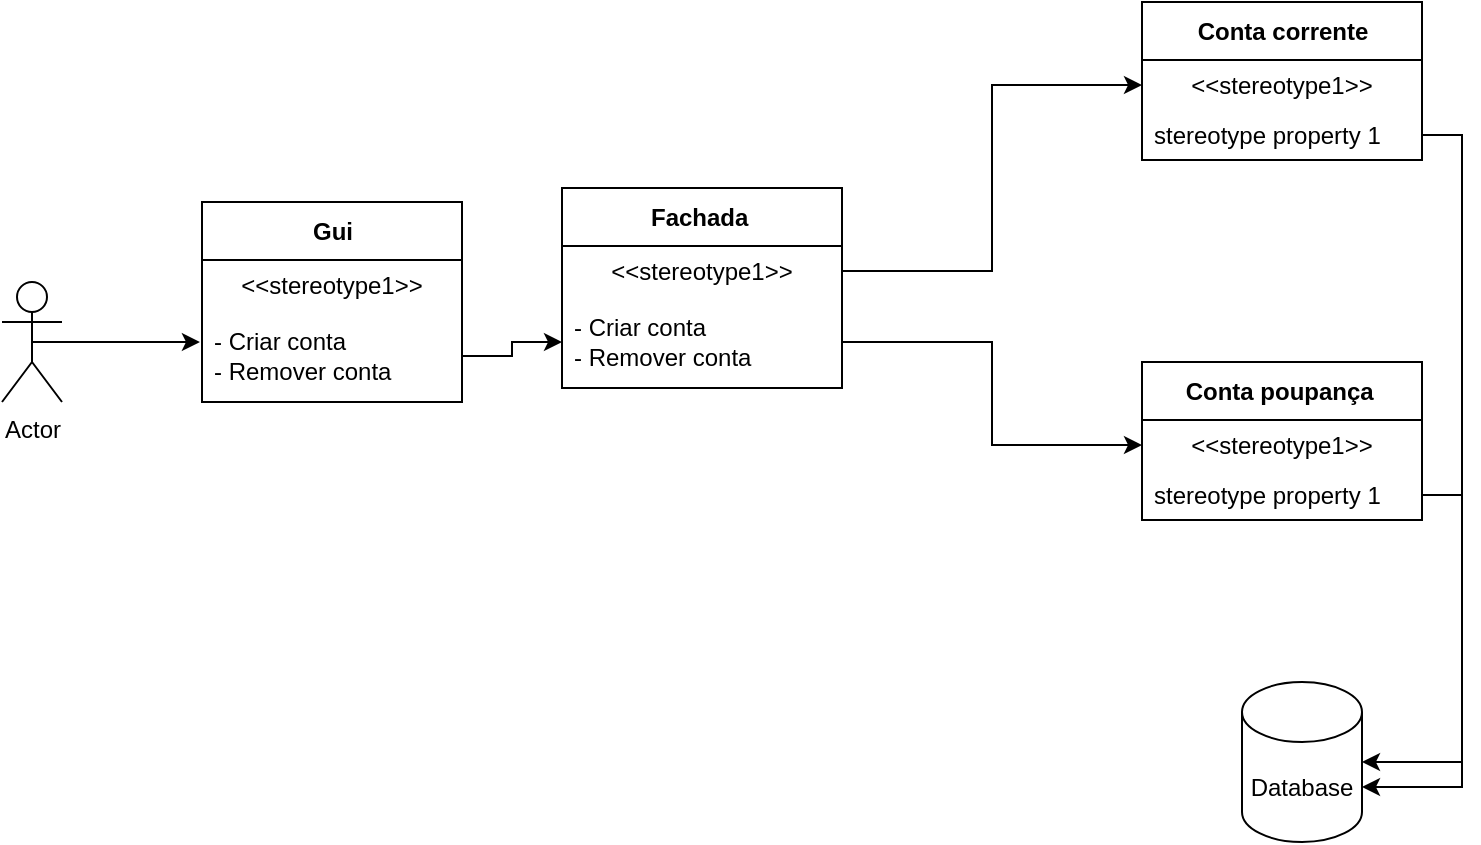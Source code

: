 <mxfile version="20.0.4" type="github">
  <diagram name="Page-1" id="e7e014a7-5840-1c2e-5031-d8a46d1fe8dd">
    <mxGraphModel dx="1422" dy="786" grid="1" gridSize="10" guides="1" tooltips="1" connect="1" arrows="1" fold="1" page="1" pageScale="1" pageWidth="1169" pageHeight="826" background="none" math="0" shadow="0">
      <root>
        <mxCell id="0" />
        <mxCell id="1" parent="0" />
        <mxCell id="mGE_bqM_TfaucegcOU1c-41" value="Conta corrente" style="swimlane;fontStyle=1;align=center;verticalAlign=middle;childLayout=stackLayout;horizontal=1;startSize=29;horizontalStack=0;resizeParent=1;resizeParentMax=0;resizeLast=0;collapsible=0;marginBottom=0;html=1;" vertex="1" parent="1">
          <mxGeometry x="700" y="250" width="140" height="79" as="geometry" />
        </mxCell>
        <mxCell id="mGE_bqM_TfaucegcOU1c-42" value="&amp;lt;&amp;lt;stereotype1&amp;gt;&amp;gt;" style="text;html=1;strokeColor=none;fillColor=none;align=center;verticalAlign=middle;spacingLeft=4;spacingRight=4;overflow=hidden;rotatable=0;points=[[0,0.5],[1,0.5]];portConstraint=eastwest;" vertex="1" parent="mGE_bqM_TfaucegcOU1c-41">
          <mxGeometry y="29" width="140" height="25" as="geometry" />
        </mxCell>
        <mxCell id="mGE_bqM_TfaucegcOU1c-43" value="stereotype property 1" style="text;html=1;strokeColor=none;fillColor=none;align=left;verticalAlign=middle;spacingLeft=4;spacingRight=4;overflow=hidden;rotatable=0;points=[[0,0.5],[1,0.5]];portConstraint=eastwest;" vertex="1" parent="mGE_bqM_TfaucegcOU1c-41">
          <mxGeometry y="54" width="140" height="25" as="geometry" />
        </mxCell>
        <mxCell id="mGE_bqM_TfaucegcOU1c-44" value="Fachada&amp;nbsp;" style="swimlane;fontStyle=1;align=center;verticalAlign=middle;childLayout=stackLayout;horizontal=1;startSize=29;horizontalStack=0;resizeParent=1;resizeParentMax=0;resizeLast=0;collapsible=0;marginBottom=0;html=1;" vertex="1" parent="1">
          <mxGeometry x="410" y="343" width="140" height="100" as="geometry" />
        </mxCell>
        <mxCell id="mGE_bqM_TfaucegcOU1c-45" value="&amp;lt;&amp;lt;stereotype1&amp;gt;&amp;gt;" style="text;html=1;strokeColor=none;fillColor=none;align=center;verticalAlign=middle;spacingLeft=4;spacingRight=4;overflow=hidden;rotatable=0;points=[[0,0.5],[1,0.5]];portConstraint=eastwest;" vertex="1" parent="mGE_bqM_TfaucegcOU1c-44">
          <mxGeometry y="29" width="140" height="25" as="geometry" />
        </mxCell>
        <mxCell id="mGE_bqM_TfaucegcOU1c-46" value="- Criar conta&lt;br&gt;- Remover conta&amp;nbsp;" style="text;html=1;strokeColor=none;fillColor=none;align=left;verticalAlign=middle;spacingLeft=4;spacingRight=4;overflow=hidden;rotatable=0;points=[[0,0.5],[1,0.5]];portConstraint=eastwest;" vertex="1" parent="mGE_bqM_TfaucegcOU1c-44">
          <mxGeometry y="54" width="140" height="46" as="geometry" />
        </mxCell>
        <mxCell id="mGE_bqM_TfaucegcOU1c-47" value="Conta poupança&amp;nbsp;" style="swimlane;fontStyle=1;align=center;verticalAlign=middle;childLayout=stackLayout;horizontal=1;startSize=29;horizontalStack=0;resizeParent=1;resizeParentMax=0;resizeLast=0;collapsible=0;marginBottom=0;html=1;" vertex="1" parent="1">
          <mxGeometry x="700" y="430" width="140" height="79" as="geometry" />
        </mxCell>
        <mxCell id="mGE_bqM_TfaucegcOU1c-48" value="&amp;lt;&amp;lt;stereotype1&amp;gt;&amp;gt;" style="text;html=1;strokeColor=none;fillColor=none;align=center;verticalAlign=middle;spacingLeft=4;spacingRight=4;overflow=hidden;rotatable=0;points=[[0,0.5],[1,0.5]];portConstraint=eastwest;" vertex="1" parent="mGE_bqM_TfaucegcOU1c-47">
          <mxGeometry y="29" width="140" height="25" as="geometry" />
        </mxCell>
        <mxCell id="mGE_bqM_TfaucegcOU1c-49" value="stereotype property 1" style="text;html=1;strokeColor=none;fillColor=none;align=left;verticalAlign=middle;spacingLeft=4;spacingRight=4;overflow=hidden;rotatable=0;points=[[0,0.5],[1,0.5]];portConstraint=eastwest;" vertex="1" parent="mGE_bqM_TfaucegcOU1c-47">
          <mxGeometry y="54" width="140" height="25" as="geometry" />
        </mxCell>
        <mxCell id="mGE_bqM_TfaucegcOU1c-50" value="Database" style="shape=cylinder3;whiteSpace=wrap;html=1;boundedLbl=1;backgroundOutline=1;size=15;" vertex="1" parent="1">
          <mxGeometry x="750" y="590" width="60" height="80" as="geometry" />
        </mxCell>
        <mxCell id="mGE_bqM_TfaucegcOU1c-52" style="edgeStyle=orthogonalEdgeStyle;rounded=0;orthogonalLoop=1;jettySize=auto;html=1;entryX=1;entryY=0;entryDx=0;entryDy=52.5;entryPerimeter=0;" edge="1" parent="1" source="mGE_bqM_TfaucegcOU1c-43" target="mGE_bqM_TfaucegcOU1c-50">
          <mxGeometry relative="1" as="geometry" />
        </mxCell>
        <mxCell id="mGE_bqM_TfaucegcOU1c-53" style="edgeStyle=orthogonalEdgeStyle;rounded=0;orthogonalLoop=1;jettySize=auto;html=1;entryX=1;entryY=0.5;entryDx=0;entryDy=0;entryPerimeter=0;" edge="1" parent="1" source="mGE_bqM_TfaucegcOU1c-49" target="mGE_bqM_TfaucegcOU1c-50">
          <mxGeometry relative="1" as="geometry" />
        </mxCell>
        <mxCell id="mGE_bqM_TfaucegcOU1c-54" style="edgeStyle=orthogonalEdgeStyle;rounded=0;orthogonalLoop=1;jettySize=auto;html=1;entryX=0;entryY=0.5;entryDx=0;entryDy=0;" edge="1" parent="1" source="mGE_bqM_TfaucegcOU1c-45" target="mGE_bqM_TfaucegcOU1c-42">
          <mxGeometry relative="1" as="geometry" />
        </mxCell>
        <mxCell id="mGE_bqM_TfaucegcOU1c-55" style="edgeStyle=orthogonalEdgeStyle;rounded=0;orthogonalLoop=1;jettySize=auto;html=1;entryX=0;entryY=0.5;entryDx=0;entryDy=0;" edge="1" parent="1" source="mGE_bqM_TfaucegcOU1c-46" target="mGE_bqM_TfaucegcOU1c-48">
          <mxGeometry relative="1" as="geometry" />
        </mxCell>
        <mxCell id="mGE_bqM_TfaucegcOU1c-61" style="edgeStyle=orthogonalEdgeStyle;rounded=0;orthogonalLoop=1;jettySize=auto;html=1;exitX=0.5;exitY=0.5;exitDx=0;exitDy=0;exitPerimeter=0;entryX=-0.008;entryY=0.348;entryDx=0;entryDy=0;entryPerimeter=0;" edge="1" parent="1" source="mGE_bqM_TfaucegcOU1c-56" target="mGE_bqM_TfaucegcOU1c-60">
          <mxGeometry relative="1" as="geometry" />
        </mxCell>
        <mxCell id="mGE_bqM_TfaucegcOU1c-56" value="Actor" style="shape=umlActor;verticalLabelPosition=bottom;verticalAlign=top;html=1;outlineConnect=0;" vertex="1" parent="1">
          <mxGeometry x="130" y="390" width="30" height="60" as="geometry" />
        </mxCell>
        <mxCell id="mGE_bqM_TfaucegcOU1c-58" value="Gui" style="swimlane;fontStyle=1;align=center;verticalAlign=middle;childLayout=stackLayout;horizontal=1;startSize=29;horizontalStack=0;resizeParent=1;resizeParentMax=0;resizeLast=0;collapsible=0;marginBottom=0;html=1;" vertex="1" parent="1">
          <mxGeometry x="230" y="350" width="130" height="100" as="geometry" />
        </mxCell>
        <mxCell id="mGE_bqM_TfaucegcOU1c-59" value="&amp;lt;&amp;lt;stereotype1&amp;gt;&amp;gt;" style="text;html=1;strokeColor=none;fillColor=none;align=center;verticalAlign=middle;spacingLeft=4;spacingRight=4;overflow=hidden;rotatable=0;points=[[0,0.5],[1,0.5]];portConstraint=eastwest;" vertex="1" parent="mGE_bqM_TfaucegcOU1c-58">
          <mxGeometry y="29" width="130" height="25" as="geometry" />
        </mxCell>
        <mxCell id="mGE_bqM_TfaucegcOU1c-60" value="- Criar conta&lt;br&gt;- Remover conta&amp;nbsp;" style="text;html=1;strokeColor=none;fillColor=none;align=left;verticalAlign=middle;spacingLeft=4;spacingRight=4;overflow=hidden;rotatable=0;points=[[0,0.5],[1,0.5]];portConstraint=eastwest;" vertex="1" parent="mGE_bqM_TfaucegcOU1c-58">
          <mxGeometry y="54" width="130" height="46" as="geometry" />
        </mxCell>
        <mxCell id="mGE_bqM_TfaucegcOU1c-62" value="" style="edgeStyle=orthogonalEdgeStyle;rounded=0;orthogonalLoop=1;jettySize=auto;html=1;" edge="1" parent="1" source="mGE_bqM_TfaucegcOU1c-60" target="mGE_bqM_TfaucegcOU1c-46">
          <mxGeometry relative="1" as="geometry" />
        </mxCell>
      </root>
    </mxGraphModel>
  </diagram>
</mxfile>
